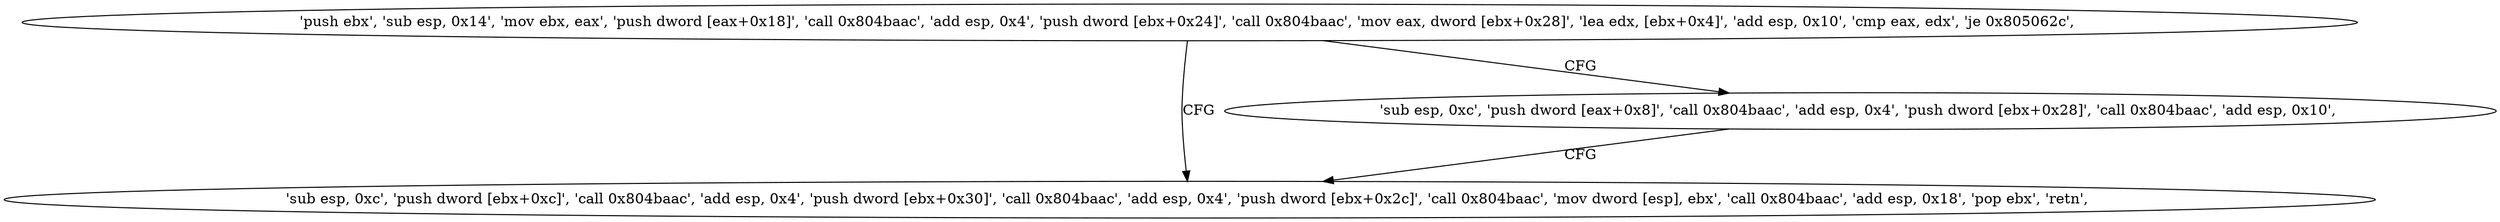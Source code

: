 digraph "func" {
"134546925" [label = "'push ebx', 'sub esp, 0x14', 'mov ebx, eax', 'push dword [eax+0x18]', 'call 0x804baac', 'add esp, 0x4', 'push dword [ebx+0x24]', 'call 0x804baac', 'mov eax, dword [ebx+0x28]', 'lea edx, [ebx+0x4]', 'add esp, 0x10', 'cmp eax, edx', 'je 0x805062c', " ]
"134546988" [label = "'sub esp, 0xc', 'push dword [ebx+0xc]', 'call 0x804baac', 'add esp, 0x4', 'push dword [ebx+0x30]', 'call 0x804baac', 'add esp, 0x4', 'push dword [ebx+0x2c]', 'call 0x804baac', 'mov dword [esp], ebx', 'call 0x804baac', 'add esp, 0x18', 'pop ebx', 'retn', " ]
"134546963" [label = "'sub esp, 0xc', 'push dword [eax+0x8]', 'call 0x804baac', 'add esp, 0x4', 'push dword [ebx+0x28]', 'call 0x804baac', 'add esp, 0x10', " ]
"134546925" -> "134546988" [ label = "CFG" ]
"134546925" -> "134546963" [ label = "CFG" ]
"134546963" -> "134546988" [ label = "CFG" ]
}
